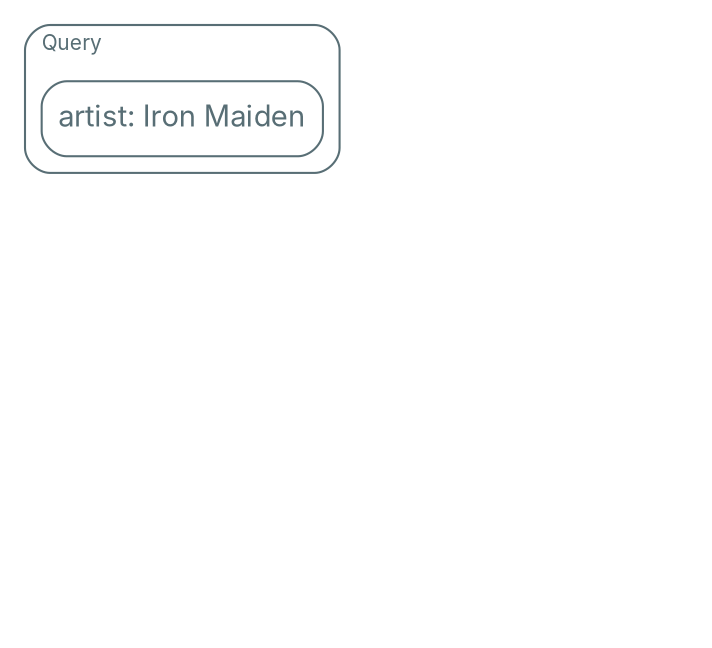 digraph {
    compound=true
    bgcolor=transparent
    rankdir=LR

    // Default theme: enabled
    node[shape="rectangle" style="rounded,filled" color="#586E75" fillcolor="#ffffff" fontcolor="#586E75" fontname="Inter,Arial"]
    edge[color="#586E75" fontcolor="#586E75" fontname="Inter,Arial" fontsize=11]

    subgraph cluster_0 {
        color="#586E75"
        style=rounded
        fontcolor="#586E75"
        fontname="Inter,Arial"
        fontsize=10
        labeljust=l
        label=Query

        Maiden[label="artist: Iron Maiden"]
    }

    subgraph cluster_1 {
        color=transparent
        style=rounded
        fontcolor="#586E75"
        fontname="Inter,Arial"
        fontsize=10
        labeljust=l

        Maiden1[label="Iron Maiden" style=invis]
        Maiden2[label="Iron Maiden" style=invis]
        Metallica[label="Metallica" style=invis]
        Maiden3[label="Iron Maiden" style=invis]
        Maiden4[label="Iron Maiden" style=invis]
    }

    Maiden -> Maiden1[label="search" lhead=cluster_1 style=invis]
}
